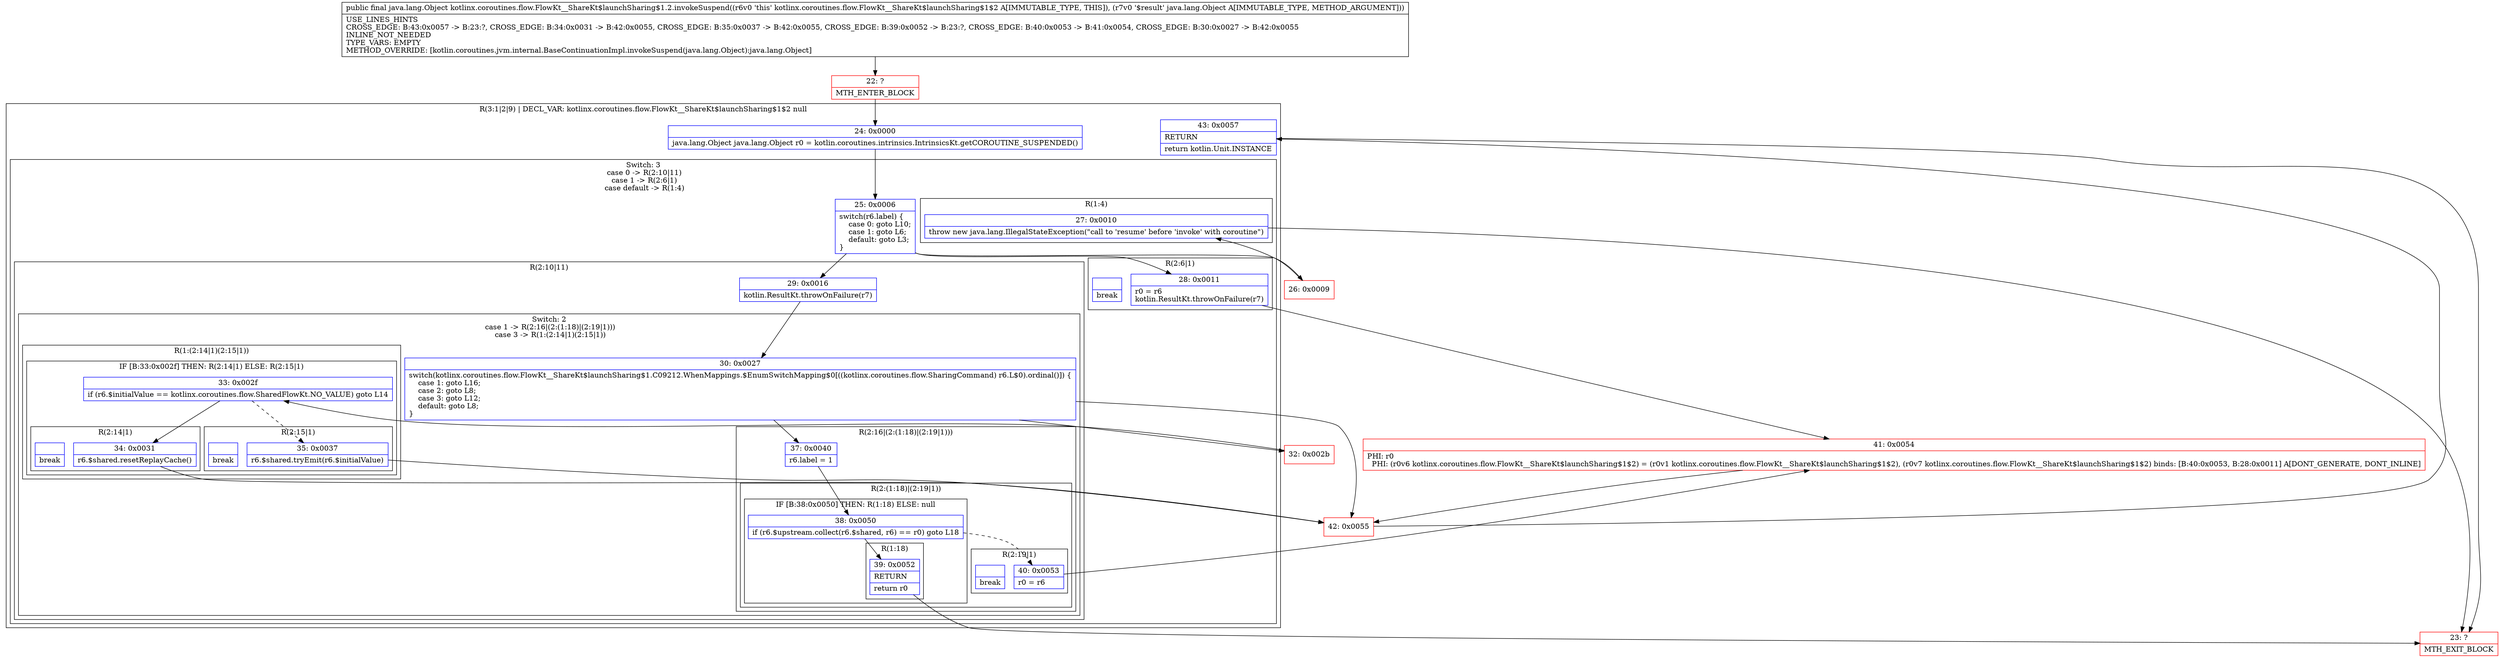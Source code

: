 digraph "CFG forkotlinx.coroutines.flow.FlowKt__ShareKt$launchSharing$1.2.invokeSuspend(Ljava\/lang\/Object;)Ljava\/lang\/Object;" {
subgraph cluster_Region_1773563024 {
label = "R(3:1|2|9) | DECL_VAR: kotlinx.coroutines.flow.FlowKt__ShareKt$launchSharing$1$2 null\l";
node [shape=record,color=blue];
Node_24 [shape=record,label="{24\:\ 0x0000|java.lang.Object java.lang.Object r0 = kotlin.coroutines.intrinsics.IntrinsicsKt.getCOROUTINE_SUSPENDED()\l}"];
subgraph cluster_SwitchRegion_208457679 {
label = "Switch: 3
 case 0 -> R(2:10|11)
 case 1 -> R(2:6|1)
 case default -> R(1:4)";
node [shape=record,color=blue];
Node_25 [shape=record,label="{25\:\ 0x0006|switch(r6.label) \{\l    case 0: goto L10;\l    case 1: goto L6;\l    default: goto L3;\l\}\l}"];
subgraph cluster_Region_460536244 {
label = "R(2:10|11)";
node [shape=record,color=blue];
Node_29 [shape=record,label="{29\:\ 0x0016|kotlin.ResultKt.throwOnFailure(r7)\l}"];
subgraph cluster_SwitchRegion_368985273 {
label = "Switch: 2
 case 1 -> R(2:16|(2:(1:18)|(2:19|1)))
 case 3 -> R(1:(2:14|1)(2:15|1))";
node [shape=record,color=blue];
Node_30 [shape=record,label="{30\:\ 0x0027|switch(kotlinx.coroutines.flow.FlowKt__ShareKt$launchSharing$1.C09212.WhenMappings.$EnumSwitchMapping$0[((kotlinx.coroutines.flow.SharingCommand) r6.L$0).ordinal()]) \{\l    case 1: goto L16;\l    case 2: goto L8;\l    case 3: goto L12;\l    default: goto L8;\l\}\l}"];
subgraph cluster_Region_1628619172 {
label = "R(2:16|(2:(1:18)|(2:19|1)))";
node [shape=record,color=blue];
Node_37 [shape=record,label="{37\:\ 0x0040|r6.label = 1\l}"];
subgraph cluster_Region_191527166 {
label = "R(2:(1:18)|(2:19|1))";
node [shape=record,color=blue];
subgraph cluster_IfRegion_836011214 {
label = "IF [B:38:0x0050] THEN: R(1:18) ELSE: null";
node [shape=record,color=blue];
Node_38 [shape=record,label="{38\:\ 0x0050|if (r6.$upstream.collect(r6.$shared, r6) == r0) goto L18\l}"];
subgraph cluster_Region_2115091103 {
label = "R(1:18)";
node [shape=record,color=blue];
Node_39 [shape=record,label="{39\:\ 0x0052|RETURN\l|return r0\l}"];
}
}
subgraph cluster_Region_2120284924 {
label = "R(2:19|1)";
node [shape=record,color=blue];
Node_40 [shape=record,label="{40\:\ 0x0053|r0 = r6\l}"];
Node_InsnContainer_1277509337 [shape=record,label="{|break\l}"];
}
}
}
subgraph cluster_Region_156651198 {
label = "R(1:(2:14|1)(2:15|1))";
node [shape=record,color=blue];
subgraph cluster_IfRegion_1852446881 {
label = "IF [B:33:0x002f] THEN: R(2:14|1) ELSE: R(2:15|1)";
node [shape=record,color=blue];
Node_33 [shape=record,label="{33\:\ 0x002f|if (r6.$initialValue == kotlinx.coroutines.flow.SharedFlowKt.NO_VALUE) goto L14\l}"];
subgraph cluster_Region_419625769 {
label = "R(2:14|1)";
node [shape=record,color=blue];
Node_34 [shape=record,label="{34\:\ 0x0031|r6.$shared.resetReplayCache()\l}"];
Node_InsnContainer_1018756973 [shape=record,label="{|break\l}"];
}
subgraph cluster_Region_1098370431 {
label = "R(2:15|1)";
node [shape=record,color=blue];
Node_35 [shape=record,label="{35\:\ 0x0037|r6.$shared.tryEmit(r6.$initialValue)\l}"];
Node_InsnContainer_966574145 [shape=record,label="{|break\l}"];
}
}
}
}
}
subgraph cluster_Region_610851660 {
label = "R(2:6|1)";
node [shape=record,color=blue];
Node_28 [shape=record,label="{28\:\ 0x0011|r0 = r6\lkotlin.ResultKt.throwOnFailure(r7)\l}"];
Node_InsnContainer_2062506065 [shape=record,label="{|break\l}"];
}
subgraph cluster_Region_1157560509 {
label = "R(1:4)";
node [shape=record,color=blue];
Node_27 [shape=record,label="{27\:\ 0x0010|throw new java.lang.IllegalStateException(\"call to 'resume' before 'invoke' with coroutine\")\l}"];
}
}
Node_43 [shape=record,label="{43\:\ 0x0057|RETURN\l|return kotlin.Unit.INSTANCE\l}"];
}
Node_22 [shape=record,color=red,label="{22\:\ ?|MTH_ENTER_BLOCK\l}"];
Node_26 [shape=record,color=red,label="{26\:\ 0x0009}"];
Node_23 [shape=record,color=red,label="{23\:\ ?|MTH_EXIT_BLOCK\l}"];
Node_41 [shape=record,color=red,label="{41\:\ 0x0054|PHI: r0 \l  PHI: (r0v6 kotlinx.coroutines.flow.FlowKt__ShareKt$launchSharing$1$2) = (r0v1 kotlinx.coroutines.flow.FlowKt__ShareKt$launchSharing$1$2), (r0v7 kotlinx.coroutines.flow.FlowKt__ShareKt$launchSharing$1$2) binds: [B:40:0x0053, B:28:0x0011] A[DONT_GENERATE, DONT_INLINE]\l}"];
Node_42 [shape=record,color=red,label="{42\:\ 0x0055}"];
Node_32 [shape=record,color=red,label="{32\:\ 0x002b}"];
MethodNode[shape=record,label="{public final java.lang.Object kotlinx.coroutines.flow.FlowKt__ShareKt$launchSharing$1.2.invokeSuspend((r6v0 'this' kotlinx.coroutines.flow.FlowKt__ShareKt$launchSharing$1$2 A[IMMUTABLE_TYPE, THIS]), (r7v0 '$result' java.lang.Object A[IMMUTABLE_TYPE, METHOD_ARGUMENT]))  | USE_LINES_HINTS\lCROSS_EDGE: B:43:0x0057 \-\> B:23:?, CROSS_EDGE: B:34:0x0031 \-\> B:42:0x0055, CROSS_EDGE: B:35:0x0037 \-\> B:42:0x0055, CROSS_EDGE: B:39:0x0052 \-\> B:23:?, CROSS_EDGE: B:40:0x0053 \-\> B:41:0x0054, CROSS_EDGE: B:30:0x0027 \-\> B:42:0x0055\lINLINE_NOT_NEEDED\lTYPE_VARS: EMPTY\lMETHOD_OVERRIDE: [kotlin.coroutines.jvm.internal.BaseContinuationImpl.invokeSuspend(java.lang.Object):java.lang.Object]\l}"];
MethodNode -> Node_22;Node_24 -> Node_25;
Node_25 -> Node_26;
Node_25 -> Node_28;
Node_25 -> Node_29;
Node_29 -> Node_30;
Node_30 -> Node_32;
Node_30 -> Node_37;
Node_30 -> Node_42;
Node_37 -> Node_38;
Node_38 -> Node_39;
Node_38 -> Node_40[style=dashed];
Node_39 -> Node_23;
Node_40 -> Node_41;
Node_33 -> Node_34;
Node_33 -> Node_35[style=dashed];
Node_34 -> Node_42;
Node_35 -> Node_42;
Node_28 -> Node_41;
Node_27 -> Node_23;
Node_43 -> Node_23;
Node_22 -> Node_24;
Node_26 -> Node_27;
Node_41 -> Node_42;
Node_42 -> Node_43;
Node_32 -> Node_33;
}

